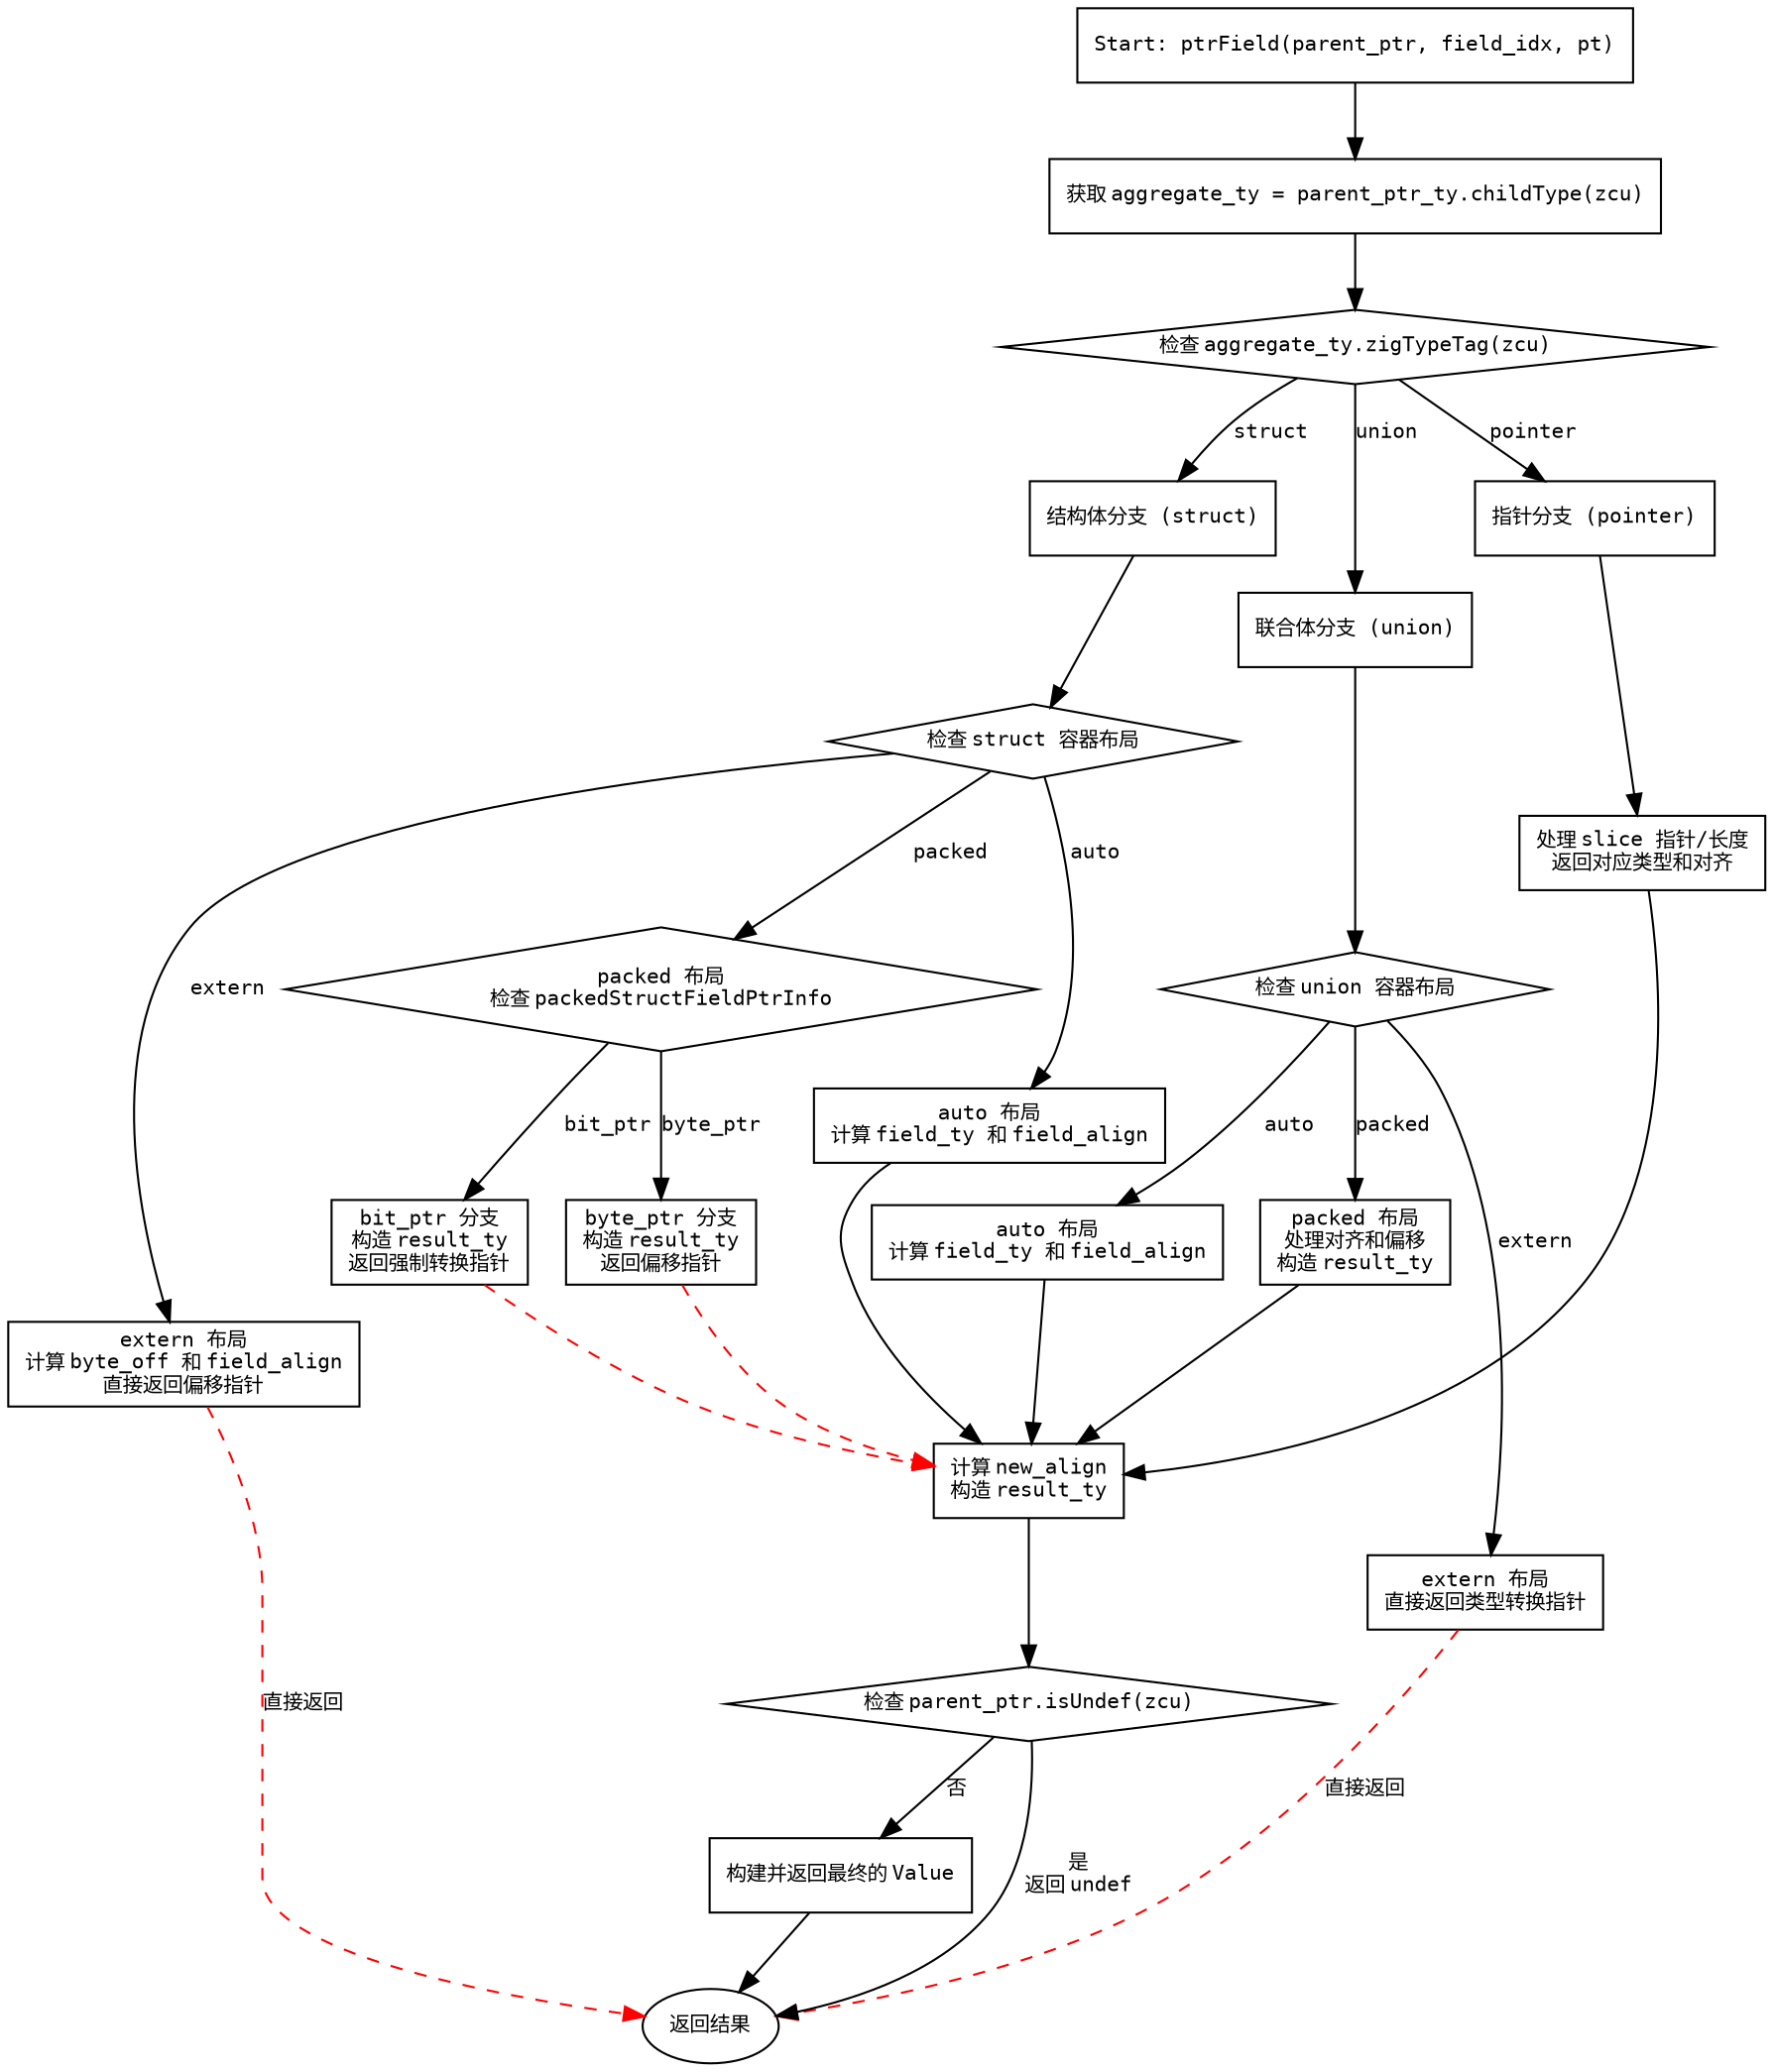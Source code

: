 
digraph flowchart {
    node [shape=rectangle, fontname="Courier", fontsize="10"];
    edge [fontname="Courier", fontsize="10"];

    start [label="Start: ptrField(parent_ptr, field_idx, pt)"];
    get_aggregate_ty [label="获取 aggregate_ty = parent_ptr_ty.childType(zcu)"];
    check_aggregate_tag [label="检查 aggregate_ty.zigTypeTag(zcu)", shape=diamond];
    struct_case [label="结构体分支 (struct)"];
    union_case [label="联合体分支 (union)"];
    pointer_case [label="指针分支 (pointer)"];
    handle_struct_layout [label="检查 struct 容器布局", shape=diamond];
    handle_auto_struct [label="auto 布局\n计算 field_ty 和 field_align"];
    handle_extern_struct [label="extern 布局\n计算 byte_off 和 field_align\n直接返回偏移指针"];
    handle_packed_struct [label="packed 布局\n检查 packedStructFieldPtrInfo", shape=diamond];
    packed_bit_ptr [label="bit_ptr 分支\n构造 result_ty\n返回强制转换指针"];
    packed_byte_ptr [label="byte_ptr 分支\n构造 result_ty\n返回偏移指针"];
    handle_union_layout [label="检查 union 容器布局", shape=diamond];
    handle_auto_union [label="auto 布局\n计算 field_ty 和 field_align"];
    handle_extern_union [label="extern 布局\n直接返回类型转换指针"];
    handle_packed_union [label="packed 布局\n处理对齐和偏移\n构造 result_ty"];
    handle_pointer_slice [label="处理 slice 指针/长度\n返回对应类型和对齐"];
    process_alignment [label="计算 new_align\n构造 result_ty"];
    check_undef [label="检查 parent_ptr.isUndef(zcu)", shape=diamond];
    build_result [label="构建并返回最终的 Value"];

    start -> get_aggregate_ty;
    get_aggregate_ty -> check_aggregate_tag;

    check_aggregate_tag -> struct_case [label="struct"];
    check_aggregate_tag -> union_case [label="union"];
    check_aggregate_tag -> pointer_case [label="pointer"];

    struct_case -> handle_struct_layout;
    handle_struct_layout -> handle_auto_struct [label="auto"];
    handle_struct_layout -> handle_extern_struct [label="extern"];
    handle_struct_layout -> handle_packed_struct [label="packed"];

    handle_packed_struct -> packed_bit_ptr [label="bit_ptr"];
    handle_packed_struct -> packed_byte_ptr [label="byte_ptr"];
    packed_bit_ptr -> process_alignment [color=red, style=dashed]; // 直接返回，不进入后续流程
    packed_byte_ptr -> process_alignment [color=red, style=dashed];

    union_case -> handle_union_layout;
    handle_union_layout -> handle_auto_union [label="auto"];
    handle_union_layout -> handle_extern_union [label="extern"];
    handle_union_layout -> handle_packed_union [label="packed"];

    pointer_case -> handle_pointer_slice;

    handle_auto_struct -> process_alignment;
    handle_auto_union -> process_alignment;

    handle_extern_struct -> end [label="直接返回", color=red, style=dashed];
    handle_extern_union -> end [label="直接返回", color=red, style=dashed];
    handle_packed_union -> process_alignment;

    handle_pointer_slice -> process_alignment;

    process_alignment -> check_undef;
    check_undef -> build_result [label="否"];
    check_undef -> end [label="是\n返回 undef"];

    build_result -> end;

    end [label="返回结果", shape=ellipse];

    // 隐藏非连接的边
    edge [style=invis];
    packed_bit_ptr -> end;
    packed_byte_ptr -> end;
}
